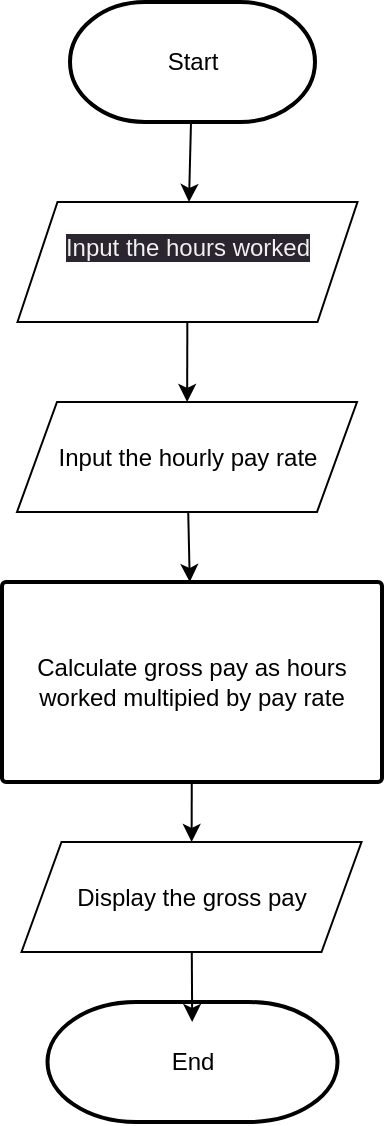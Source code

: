 <mxfile>
    <diagram id="euDP_UKGIm2a6xeGvc0-" name="Page-1">
        <mxGraphModel dx="1130" dy="792" grid="1" gridSize="10" guides="1" tooltips="1" connect="1" arrows="1" fold="1" page="1" pageScale="1" pageWidth="850" pageHeight="1100" math="0" shadow="0">
            <root>
                <mxCell id="0"/>
                <mxCell id="1" parent="0"/>
                <mxCell id="41" value="" style="edgeStyle=none;html=1;" edge="1" parent="1" source="17" target="31">
                    <mxGeometry relative="1" as="geometry"/>
                </mxCell>
                <mxCell id="17" value="Start" style="strokeWidth=2;html=1;shape=mxgraph.flowchart.terminator;whiteSpace=wrap;" vertex="1" parent="1">
                    <mxGeometry x="364" y="100" width="122.5" height="60" as="geometry"/>
                </mxCell>
                <mxCell id="39" value="" style="edgeStyle=none;html=1;" edge="1" parent="1" source="23" target="33">
                    <mxGeometry relative="1" as="geometry"/>
                </mxCell>
                <mxCell id="23" value="Calculate gross pay as hours worked multipied by pay rate" style="rounded=1;whiteSpace=wrap;html=1;absoluteArcSize=1;arcSize=4;strokeWidth=2;" vertex="1" parent="1">
                    <mxGeometry x="330" y="390" width="190" height="100" as="geometry"/>
                </mxCell>
                <mxCell id="26" value="End" style="strokeWidth=2;html=1;shape=mxgraph.flowchart.terminator;whiteSpace=wrap;" vertex="1" parent="1">
                    <mxGeometry x="352.75" y="600" width="145" height="60" as="geometry"/>
                </mxCell>
                <mxCell id="37" value="" style="edgeStyle=none;html=1;" edge="1" parent="1" source="31" target="32">
                    <mxGeometry relative="1" as="geometry"/>
                </mxCell>
                <mxCell id="31" value="&#10;&lt;span style=&quot;color: rgb(240, 240, 240); font-family: Helvetica; font-size: 12px; font-style: normal; font-variant-ligatures: normal; font-variant-caps: normal; font-weight: 400; letter-spacing: normal; orphans: 2; text-align: center; text-indent: 0px; text-transform: none; widows: 2; word-spacing: 0px; -webkit-text-stroke-width: 0px; background-color: rgb(42, 37, 47); text-decoration-thickness: initial; text-decoration-style: initial; text-decoration-color: initial; float: none; display: inline !important;&quot;&gt;Input the hours worked&lt;/span&gt;&#10;&#10;" style="shape=parallelogram;perimeter=parallelogramPerimeter;whiteSpace=wrap;html=1;fixedSize=1;" vertex="1" parent="1">
                    <mxGeometry x="337.75" y="200" width="170" height="60" as="geometry"/>
                </mxCell>
                <mxCell id="38" value="" style="edgeStyle=none;html=1;" edge="1" parent="1" source="32" target="23">
                    <mxGeometry relative="1" as="geometry"/>
                </mxCell>
                <mxCell id="32" value="Input the hourly pay rate" style="shape=parallelogram;perimeter=parallelogramPerimeter;whiteSpace=wrap;html=1;fixedSize=1;" vertex="1" parent="1">
                    <mxGeometry x="337.5" y="300" width="170" height="55" as="geometry"/>
                </mxCell>
                <mxCell id="40" value="" style="edgeStyle=none;html=1;" edge="1" parent="1" source="33">
                    <mxGeometry relative="1" as="geometry">
                        <mxPoint x="425.088" y="610" as="targetPoint"/>
                    </mxGeometry>
                </mxCell>
                <mxCell id="33" value="Display the gross pay" style="shape=parallelogram;perimeter=parallelogramPerimeter;whiteSpace=wrap;html=1;fixedSize=1;" vertex="1" parent="1">
                    <mxGeometry x="339.75" y="520" width="170" height="55" as="geometry"/>
                </mxCell>
            </root>
        </mxGraphModel>
    </diagram>
</mxfile>
